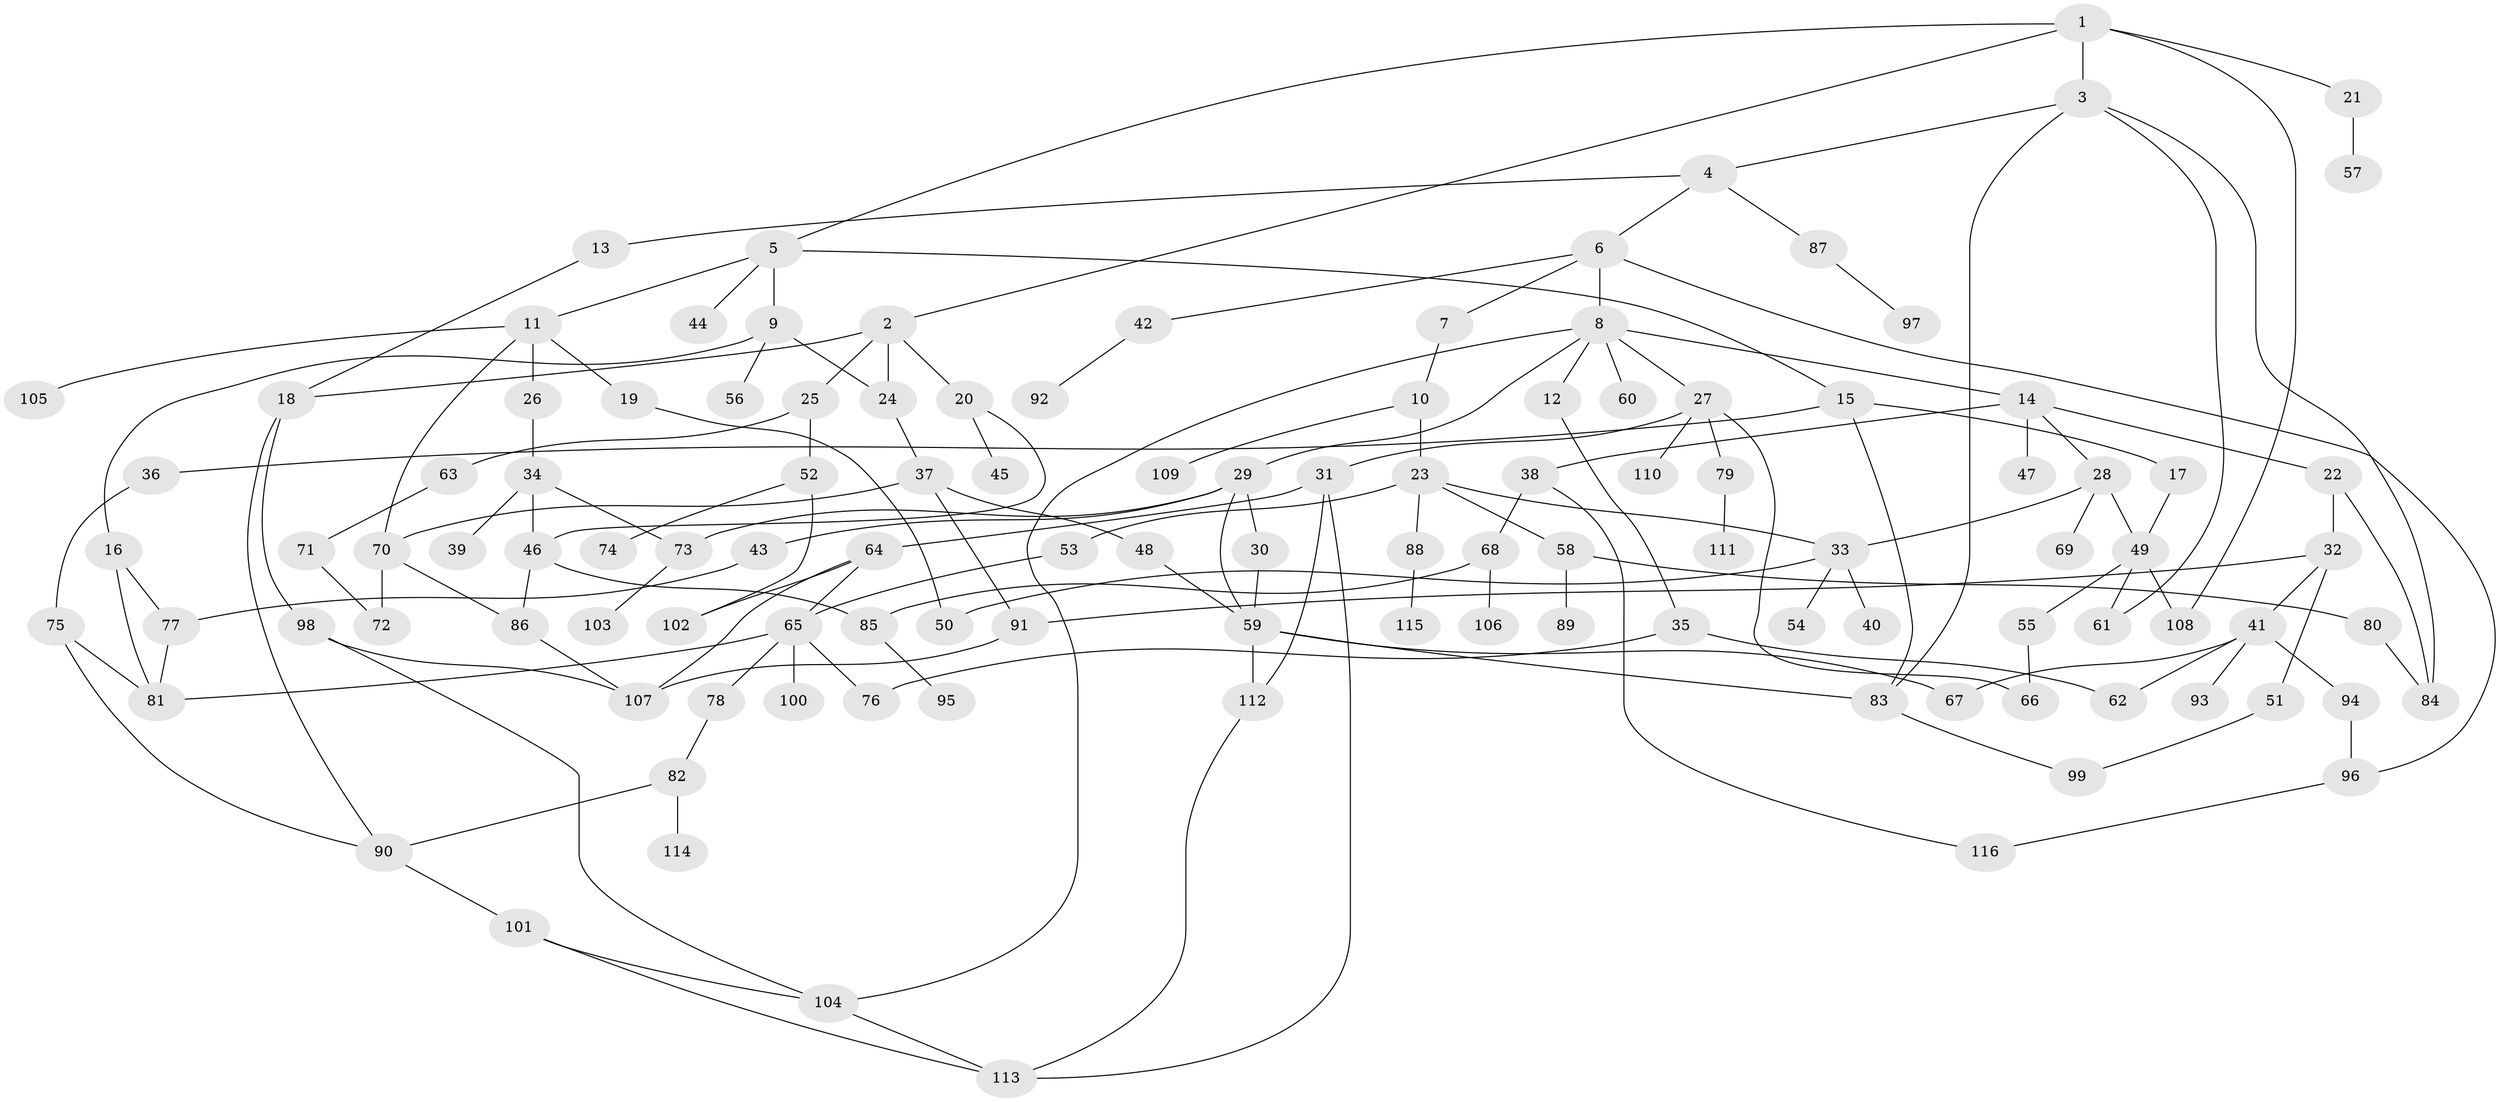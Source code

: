 // Generated by graph-tools (version 1.1) at 2025/01/03/09/25 03:01:00]
// undirected, 116 vertices, 159 edges
graph export_dot {
graph [start="1"]
  node [color=gray90,style=filled];
  1;
  2;
  3;
  4;
  5;
  6;
  7;
  8;
  9;
  10;
  11;
  12;
  13;
  14;
  15;
  16;
  17;
  18;
  19;
  20;
  21;
  22;
  23;
  24;
  25;
  26;
  27;
  28;
  29;
  30;
  31;
  32;
  33;
  34;
  35;
  36;
  37;
  38;
  39;
  40;
  41;
  42;
  43;
  44;
  45;
  46;
  47;
  48;
  49;
  50;
  51;
  52;
  53;
  54;
  55;
  56;
  57;
  58;
  59;
  60;
  61;
  62;
  63;
  64;
  65;
  66;
  67;
  68;
  69;
  70;
  71;
  72;
  73;
  74;
  75;
  76;
  77;
  78;
  79;
  80;
  81;
  82;
  83;
  84;
  85;
  86;
  87;
  88;
  89;
  90;
  91;
  92;
  93;
  94;
  95;
  96;
  97;
  98;
  99;
  100;
  101;
  102;
  103;
  104;
  105;
  106;
  107;
  108;
  109;
  110;
  111;
  112;
  113;
  114;
  115;
  116;
  1 -- 2;
  1 -- 3;
  1 -- 5;
  1 -- 21;
  1 -- 108;
  2 -- 18;
  2 -- 20;
  2 -- 25;
  2 -- 24;
  3 -- 4;
  3 -- 61;
  3 -- 83;
  3 -- 84;
  4 -- 6;
  4 -- 13;
  4 -- 87;
  5 -- 9;
  5 -- 11;
  5 -- 15;
  5 -- 44;
  6 -- 7;
  6 -- 8;
  6 -- 42;
  6 -- 96;
  7 -- 10;
  8 -- 12;
  8 -- 14;
  8 -- 27;
  8 -- 29;
  8 -- 60;
  8 -- 104;
  9 -- 16;
  9 -- 24;
  9 -- 56;
  10 -- 23;
  10 -- 109;
  11 -- 19;
  11 -- 26;
  11 -- 70;
  11 -- 105;
  12 -- 35;
  13 -- 18;
  14 -- 22;
  14 -- 28;
  14 -- 38;
  14 -- 47;
  15 -- 17;
  15 -- 36;
  15 -- 83;
  16 -- 77;
  16 -- 81;
  17 -- 49;
  18 -- 98;
  18 -- 90;
  19 -- 50;
  20 -- 45;
  20 -- 46;
  21 -- 57;
  22 -- 32;
  22 -- 84;
  23 -- 33;
  23 -- 53;
  23 -- 58;
  23 -- 88;
  24 -- 37;
  25 -- 52;
  25 -- 63;
  26 -- 34;
  27 -- 31;
  27 -- 79;
  27 -- 110;
  27 -- 66;
  28 -- 69;
  28 -- 49;
  28 -- 33;
  29 -- 30;
  29 -- 43;
  29 -- 59;
  29 -- 73;
  30 -- 59;
  31 -- 64;
  31 -- 112;
  31 -- 113;
  32 -- 41;
  32 -- 51;
  32 -- 91;
  33 -- 40;
  33 -- 54;
  33 -- 50;
  34 -- 39;
  34 -- 46;
  34 -- 73;
  35 -- 62;
  35 -- 76;
  36 -- 75;
  37 -- 48;
  37 -- 91;
  37 -- 70;
  38 -- 68;
  38 -- 116;
  41 -- 67;
  41 -- 93;
  41 -- 94;
  41 -- 62;
  42 -- 92;
  43 -- 77;
  46 -- 85;
  46 -- 86;
  48 -- 59;
  49 -- 55;
  49 -- 61;
  49 -- 108;
  51 -- 99;
  52 -- 74;
  52 -- 102;
  53 -- 65;
  55 -- 66;
  58 -- 80;
  58 -- 89;
  59 -- 83;
  59 -- 67;
  59 -- 112;
  63 -- 71;
  64 -- 65;
  64 -- 102;
  64 -- 107;
  65 -- 78;
  65 -- 100;
  65 -- 76;
  65 -- 81;
  68 -- 106;
  68 -- 85;
  70 -- 86;
  70 -- 72;
  71 -- 72;
  73 -- 103;
  75 -- 81;
  75 -- 90;
  77 -- 81;
  78 -- 82;
  79 -- 111;
  80 -- 84;
  82 -- 114;
  82 -- 90;
  83 -- 99;
  85 -- 95;
  86 -- 107;
  87 -- 97;
  88 -- 115;
  90 -- 101;
  91 -- 107;
  94 -- 96;
  96 -- 116;
  98 -- 104;
  98 -- 107;
  101 -- 113;
  101 -- 104;
  104 -- 113;
  112 -- 113;
}
